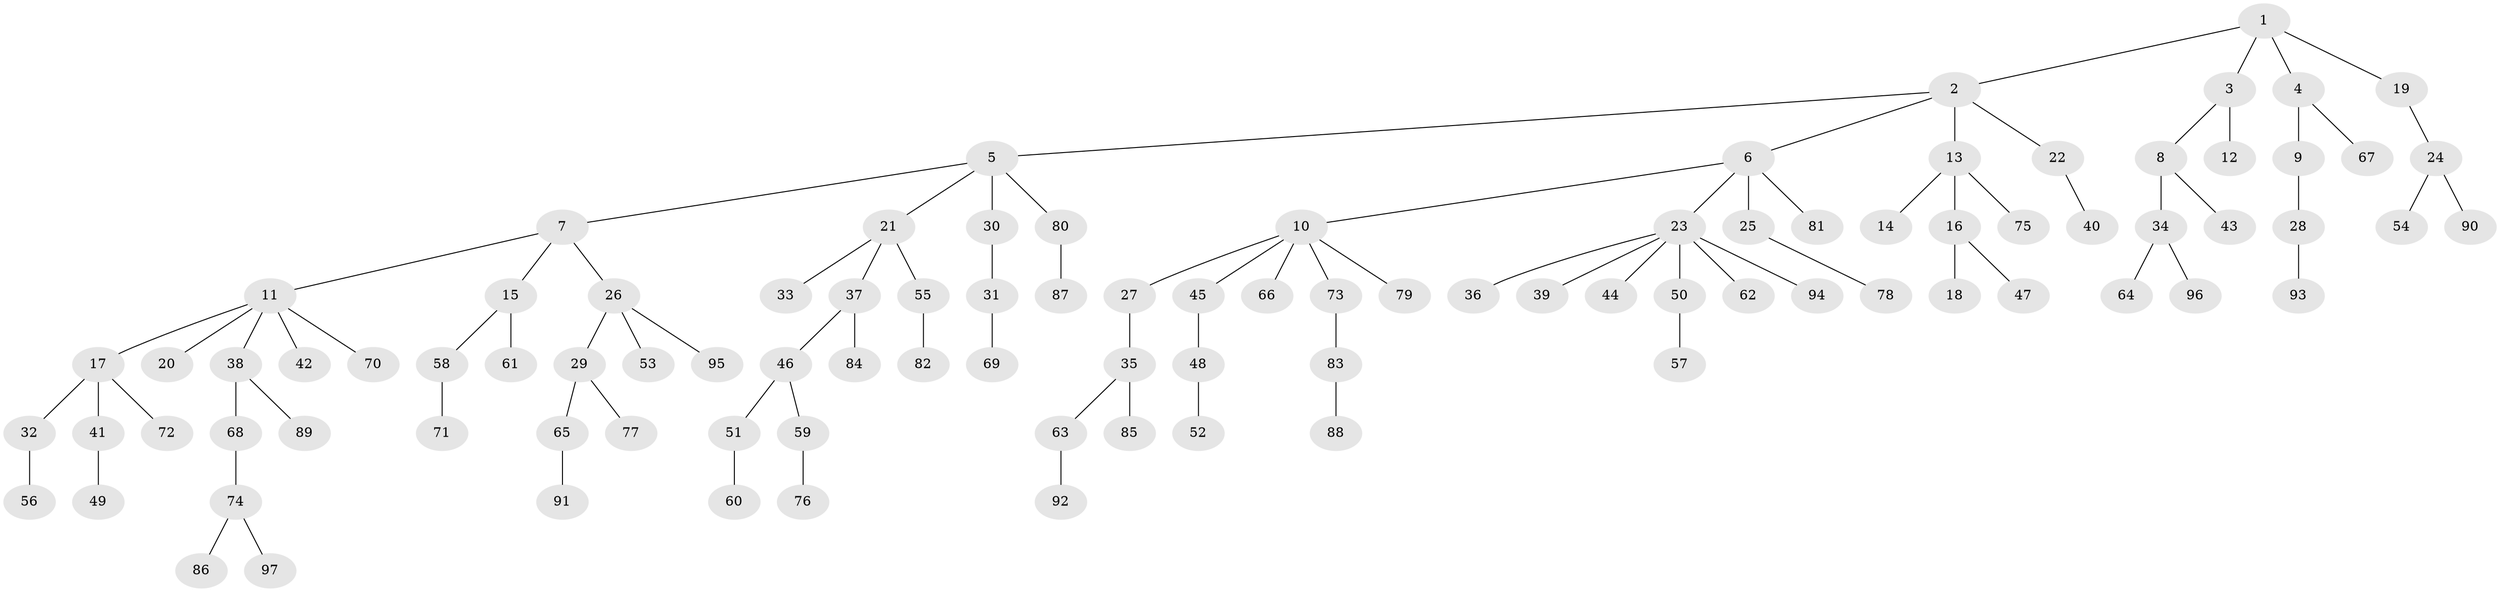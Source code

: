 // coarse degree distribution, {7: 0.029850746268656716, 2: 0.2835820895522388, 3: 0.07462686567164178, 5: 0.029850746268656716, 4: 0.029850746268656716, 6: 0.029850746268656716, 1: 0.5223880597014925}
// Generated by graph-tools (version 1.1) at 2025/24/03/03/25 07:24:06]
// undirected, 97 vertices, 96 edges
graph export_dot {
graph [start="1"]
  node [color=gray90,style=filled];
  1;
  2;
  3;
  4;
  5;
  6;
  7;
  8;
  9;
  10;
  11;
  12;
  13;
  14;
  15;
  16;
  17;
  18;
  19;
  20;
  21;
  22;
  23;
  24;
  25;
  26;
  27;
  28;
  29;
  30;
  31;
  32;
  33;
  34;
  35;
  36;
  37;
  38;
  39;
  40;
  41;
  42;
  43;
  44;
  45;
  46;
  47;
  48;
  49;
  50;
  51;
  52;
  53;
  54;
  55;
  56;
  57;
  58;
  59;
  60;
  61;
  62;
  63;
  64;
  65;
  66;
  67;
  68;
  69;
  70;
  71;
  72;
  73;
  74;
  75;
  76;
  77;
  78;
  79;
  80;
  81;
  82;
  83;
  84;
  85;
  86;
  87;
  88;
  89;
  90;
  91;
  92;
  93;
  94;
  95;
  96;
  97;
  1 -- 2;
  1 -- 3;
  1 -- 4;
  1 -- 19;
  2 -- 5;
  2 -- 6;
  2 -- 13;
  2 -- 22;
  3 -- 8;
  3 -- 12;
  4 -- 9;
  4 -- 67;
  5 -- 7;
  5 -- 21;
  5 -- 30;
  5 -- 80;
  6 -- 10;
  6 -- 23;
  6 -- 25;
  6 -- 81;
  7 -- 11;
  7 -- 15;
  7 -- 26;
  8 -- 34;
  8 -- 43;
  9 -- 28;
  10 -- 27;
  10 -- 45;
  10 -- 66;
  10 -- 73;
  10 -- 79;
  11 -- 17;
  11 -- 20;
  11 -- 38;
  11 -- 42;
  11 -- 70;
  13 -- 14;
  13 -- 16;
  13 -- 75;
  15 -- 58;
  15 -- 61;
  16 -- 18;
  16 -- 47;
  17 -- 32;
  17 -- 41;
  17 -- 72;
  19 -- 24;
  21 -- 33;
  21 -- 37;
  21 -- 55;
  22 -- 40;
  23 -- 36;
  23 -- 39;
  23 -- 44;
  23 -- 50;
  23 -- 62;
  23 -- 94;
  24 -- 54;
  24 -- 90;
  25 -- 78;
  26 -- 29;
  26 -- 53;
  26 -- 95;
  27 -- 35;
  28 -- 93;
  29 -- 65;
  29 -- 77;
  30 -- 31;
  31 -- 69;
  32 -- 56;
  34 -- 64;
  34 -- 96;
  35 -- 63;
  35 -- 85;
  37 -- 46;
  37 -- 84;
  38 -- 68;
  38 -- 89;
  41 -- 49;
  45 -- 48;
  46 -- 51;
  46 -- 59;
  48 -- 52;
  50 -- 57;
  51 -- 60;
  55 -- 82;
  58 -- 71;
  59 -- 76;
  63 -- 92;
  65 -- 91;
  68 -- 74;
  73 -- 83;
  74 -- 86;
  74 -- 97;
  80 -- 87;
  83 -- 88;
}
